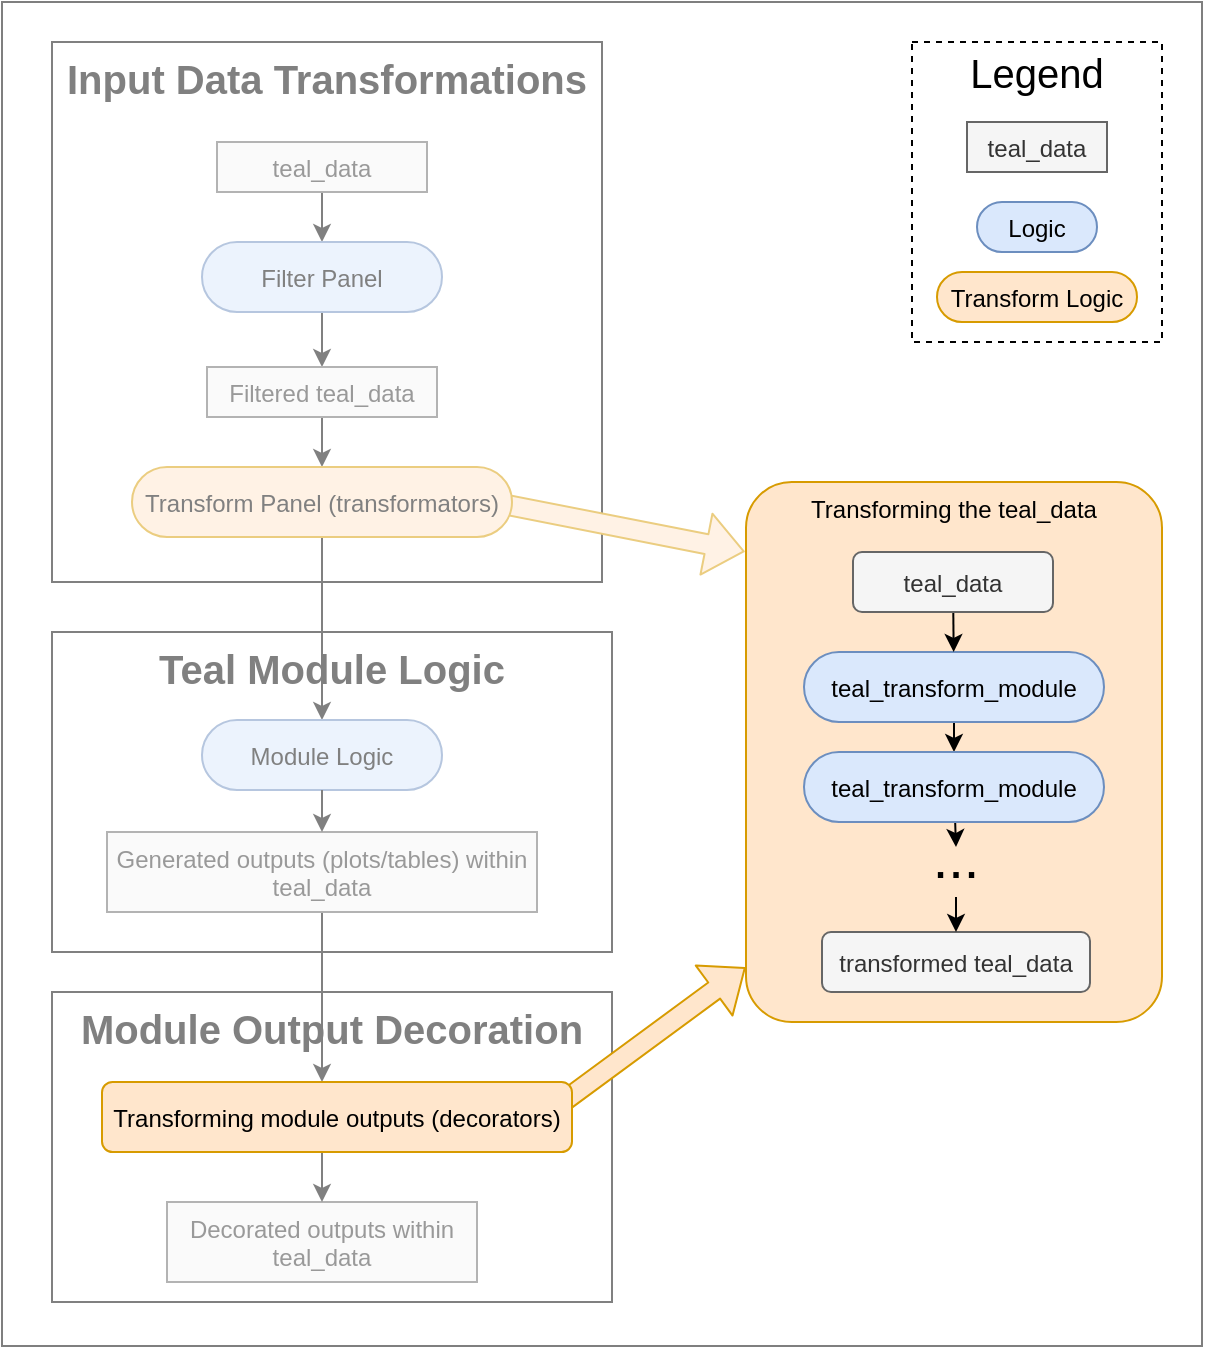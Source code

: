 <mxfile>
    <diagram name="Page-1" id="Af2CoAbSZcckCuTcOnmQ">
        <mxGraphModel dx="1499" dy="806" grid="1" gridSize="10" guides="1" tooltips="1" connect="1" arrows="1" fold="1" page="1" pageScale="1" pageWidth="827" pageHeight="1169" math="0" shadow="0">
            <root>
                <mxCell id="0"/>
                <mxCell id="1" parent="0"/>
                <mxCell id="78" value="&lt;span style=&quot;font-weight: 700; font-size: 20px;&quot;&gt;Input Data Transformations&lt;/span&gt;" style="rounded=0;whiteSpace=wrap;html=1;verticalAlign=top;fontSize=20;" parent="1" vertex="1">
                    <mxGeometry x="505" y="870" width="275" height="270" as="geometry"/>
                </mxCell>
                <mxCell id="151" value="" style="shape=flexArrow;endArrow=classic;html=1;strokeColor=#d79b00;fontSize=20;fillColor=#ffe6cc;entryX=-0.005;entryY=0.124;entryDx=0;entryDy=0;entryPerimeter=0;" parent="1" edge="1">
                    <mxGeometry width="50" height="50" relative="1" as="geometry">
                        <mxPoint x="725" y="1100" as="sourcePoint"/>
                        <mxPoint x="851.362" y="1124.823" as="targetPoint"/>
                    </mxGeometry>
                </mxCell>
                <mxCell id="76" value="&lt;span style=&quot;font-weight: 700; font-size: 20px;&quot;&gt;Module Output Decoration&lt;/span&gt;" style="rounded=0;whiteSpace=wrap;html=1;verticalAlign=top;fontSize=20;" parent="1" vertex="1">
                    <mxGeometry x="505" y="1345" width="280" height="155" as="geometry"/>
                </mxCell>
                <mxCell id="77" value="&lt;span style=&quot;font-weight: 700; font-size: 20px;&quot;&gt;Teal Module Logic&lt;/span&gt;" style="rounded=0;whiteSpace=wrap;html=1;verticalAlign=top;fontSize=20;" parent="1" vertex="1">
                    <mxGeometry x="505" y="1165" width="280" height="160" as="geometry"/>
                </mxCell>
                <mxCell id="79" value="" style="endArrow=classic;html=1;" parent="1" source="84" target="85" edge="1">
                    <mxGeometry width="50" height="50" relative="1" as="geometry"/>
                </mxCell>
                <mxCell id="80" value="" style="endArrow=classic;html=1;" parent="1" source="85" target="86" edge="1">
                    <mxGeometry width="50" height="50" relative="1" as="geometry"/>
                </mxCell>
                <mxCell id="81" value="" style="endArrow=classic;html=1;" parent="1" source="86" target="87" edge="1">
                    <mxGeometry width="50" height="50" relative="1" as="geometry"/>
                </mxCell>
                <mxCell id="82" value="" style="endArrow=classic;html=1;" parent="1" source="87" target="88" edge="1">
                    <mxGeometry width="50" height="50" relative="1" as="geometry"/>
                </mxCell>
                <mxCell id="83" value="" style="endArrow=classic;html=1;" parent="1" source="89" edge="1">
                    <mxGeometry width="50" height="50" relative="1" as="geometry">
                        <mxPoint x="640" y="1390" as="targetPoint"/>
                    </mxGeometry>
                </mxCell>
                <mxCell id="84" value="teal_data" style="rounded=1;fillColor=#f5f5f5;strokeColor=#666666;container=0;fontColor=#333333;arcSize=0;" parent="1" vertex="1">
                    <mxGeometry x="587.5" y="920" width="105" height="25" as="geometry"/>
                </mxCell>
                <mxCell id="85" value="Filter Panel" style="rounded=1;fillColor=#dae8fc;strokeColor=#6c8ebf;container=0;glass=0;arcSize=50;" parent="1" vertex="1">
                    <mxGeometry x="580" y="970" width="120" height="35" as="geometry"/>
                </mxCell>
                <mxCell id="86" value="Filtered teal_data" style="rounded=1;fillColor=#f5f5f5;strokeColor=#666666;container=0;fontColor=#333333;arcSize=0;" parent="1" vertex="1">
                    <mxGeometry x="582.5" y="1032.5" width="115" height="25" as="geometry"/>
                </mxCell>
                <mxCell id="87" value="Transform Panel (transformators)" style="rounded=1;fillColor=#ffe6cc;strokeColor=#d79b00;arcSize=50;" parent="1" vertex="1">
                    <mxGeometry x="545" y="1082.5" width="190" height="35" as="geometry"/>
                </mxCell>
                <mxCell id="88" value="Module Logic" style="rounded=1;fillColor=#dae8fc;strokeColor=#6c8ebf;arcSize=50;" parent="1" vertex="1">
                    <mxGeometry x="580" y="1209" width="120" height="35" as="geometry"/>
                </mxCell>
                <mxCell id="89" value="Generated outputs (plots/tables) within&#10;teal_data" style="rounded=1;fillColor=#f5f5f5;strokeColor=#666666;fontColor=#333333;arcSize=0;" parent="1" vertex="1">
                    <mxGeometry x="532.5" y="1265" width="215" height="40" as="geometry"/>
                </mxCell>
                <mxCell id="90" value="" style="endArrow=classic;html=1;" parent="1" source="88" target="89" edge="1">
                    <mxGeometry width="50" height="50" relative="1" as="geometry"/>
                </mxCell>
                <mxCell id="92" value="Decorated outputs within&#10;teal_data" style="rounded=1;fillColor=#f5f5f5;strokeColor=#666666;fontColor=#333333;arcSize=0;" parent="1" vertex="1">
                    <mxGeometry x="562.5" y="1450" width="155" height="40" as="geometry"/>
                </mxCell>
                <mxCell id="93" value="" style="endArrow=classic;html=1;" parent="1" target="92" edge="1">
                    <mxGeometry width="50" height="50" relative="1" as="geometry">
                        <mxPoint x="640" y="1425" as="sourcePoint"/>
                    </mxGeometry>
                </mxCell>
                <mxCell id="164" value="" style="rounded=0;whiteSpace=wrap;html=1;fillColor=#FFFFFF;opacity=50;" parent="1" vertex="1">
                    <mxGeometry x="480" y="850" width="600" height="672" as="geometry"/>
                </mxCell>
                <mxCell id="177" value="" style="shape=flexArrow;endArrow=classic;html=1;strokeColor=#d79b00;fontSize=20;fillColor=#ffe6cc;entryX=-0.001;entryY=0.899;entryDx=0;entryDy=0;entryPerimeter=0;" parent="1" target="179" edge="1">
                    <mxGeometry width="50" height="50" relative="1" as="geometry">
                        <mxPoint x="747" y="1409.83" as="sourcePoint"/>
                        <mxPoint x="817" y="1269.83" as="targetPoint"/>
                    </mxGeometry>
                </mxCell>
                <mxCell id="178" value="Transforming module outputs (decorators)" style="rounded=1;fillColor=#ffe6cc;strokeColor=#d79b00;" parent="1" vertex="1">
                    <mxGeometry x="530" y="1390" width="235" height="35" as="geometry"/>
                </mxCell>
                <mxCell id="179" value="Transforming the teal_data" style="rounded=1;fillColor=#ffe6cc;strokeColor=#d79b00;arcSize=11;verticalAlign=top;" parent="1" vertex="1">
                    <mxGeometry x="852" y="1090" width="208" height="270" as="geometry"/>
                </mxCell>
                <mxCell id="180" style="edgeStyle=none;html=1;strokeColor=#000000;fontSize=28;" parent="1" source="181" target="185" edge="1">
                    <mxGeometry relative="1" as="geometry"/>
                </mxCell>
                <mxCell id="181" value="teal_transform_module" style="rounded=1;fillColor=#dae8fc;strokeColor=#6c8ebf;container=0;glass=0;arcSize=50;" parent="1" vertex="1">
                    <mxGeometry x="881" y="1175" width="150" height="35" as="geometry"/>
                </mxCell>
                <mxCell id="182" style="edgeStyle=none;html=1;strokeColor=#000000;fontSize=28;" parent="1" source="183" target="181" edge="1">
                    <mxGeometry relative="1" as="geometry"/>
                </mxCell>
                <mxCell id="183" value="teal_data" style="rounded=1;fillColor=#f5f5f5;strokeColor=#666666;container=0;fontColor=#333333;" parent="1" vertex="1">
                    <mxGeometry x="905.5" y="1125" width="100" height="30" as="geometry"/>
                </mxCell>
                <mxCell id="184" style="edgeStyle=none;html=1;entryX=0.5;entryY=0;entryDx=0;entryDy=0;strokeColor=#000000;fontSize=28;" parent="1" source="185" target="188" edge="1">
                    <mxGeometry relative="1" as="geometry"/>
                </mxCell>
                <mxCell id="185" value="teal_transform_module" style="rounded=1;fillColor=#dae8fc;strokeColor=#6c8ebf;container=0;glass=0;arcSize=50;" parent="1" vertex="1">
                    <mxGeometry x="881" y="1225" width="150" height="35" as="geometry"/>
                </mxCell>
                <mxCell id="186" value="transformed teal_data" style="rounded=1;fillColor=#f5f5f5;strokeColor=#666666;container=0;fontColor=#333333;" parent="1" vertex="1">
                    <mxGeometry x="890" y="1315" width="134" height="30" as="geometry"/>
                </mxCell>
                <mxCell id="187" style="edgeStyle=none;html=1;strokeColor=#000000;fontSize=28;" parent="1" source="188" target="186" edge="1">
                    <mxGeometry relative="1" as="geometry"/>
                </mxCell>
                <mxCell id="188" value="..." style="text;html=1;strokeColor=none;fillColor=none;align=center;verticalAlign=bottom;whiteSpace=wrap;rounded=0;fontSize=28;" parent="1" vertex="1">
                    <mxGeometry x="927" y="1272.5" width="60" height="25" as="geometry"/>
                </mxCell>
                <mxCell id="190" value="" style="rounded=0;whiteSpace=wrap;html=1;fontSize=28;dashed=1;" parent="1" vertex="1">
                    <mxGeometry x="935" y="870" width="125" height="150" as="geometry"/>
                </mxCell>
                <mxCell id="191" value="Logic" style="rounded=1;fillColor=#dae8fc;strokeColor=#6c8ebf;container=0;glass=0;arcSize=50;" parent="1" vertex="1">
                    <mxGeometry x="967.5" y="950" width="60" height="25" as="geometry"/>
                </mxCell>
                <mxCell id="192" value="teal_data" style="rounded=1;fillColor=#f5f5f5;strokeColor=#666666;container=0;fontColor=#333333;arcSize=0;" parent="1" vertex="1">
                    <mxGeometry x="962.5" y="910" width="70" height="25" as="geometry"/>
                </mxCell>
                <mxCell id="193" value="Transform Logic" style="rounded=1;fillColor=#ffe6cc;strokeColor=#d79b00;arcSize=50;" parent="1" vertex="1">
                    <mxGeometry x="947.5" y="985" width="100" height="25" as="geometry"/>
                </mxCell>
                <mxCell id="194" value="Legend" style="text;html=1;strokeColor=none;fillColor=none;align=center;verticalAlign=middle;whiteSpace=wrap;rounded=0;fontSize=20;fontStyle=0" parent="1" vertex="1">
                    <mxGeometry x="945" y="870" width="105" height="30" as="geometry"/>
                </mxCell>
            </root>
        </mxGraphModel>
    </diagram>
</mxfile>